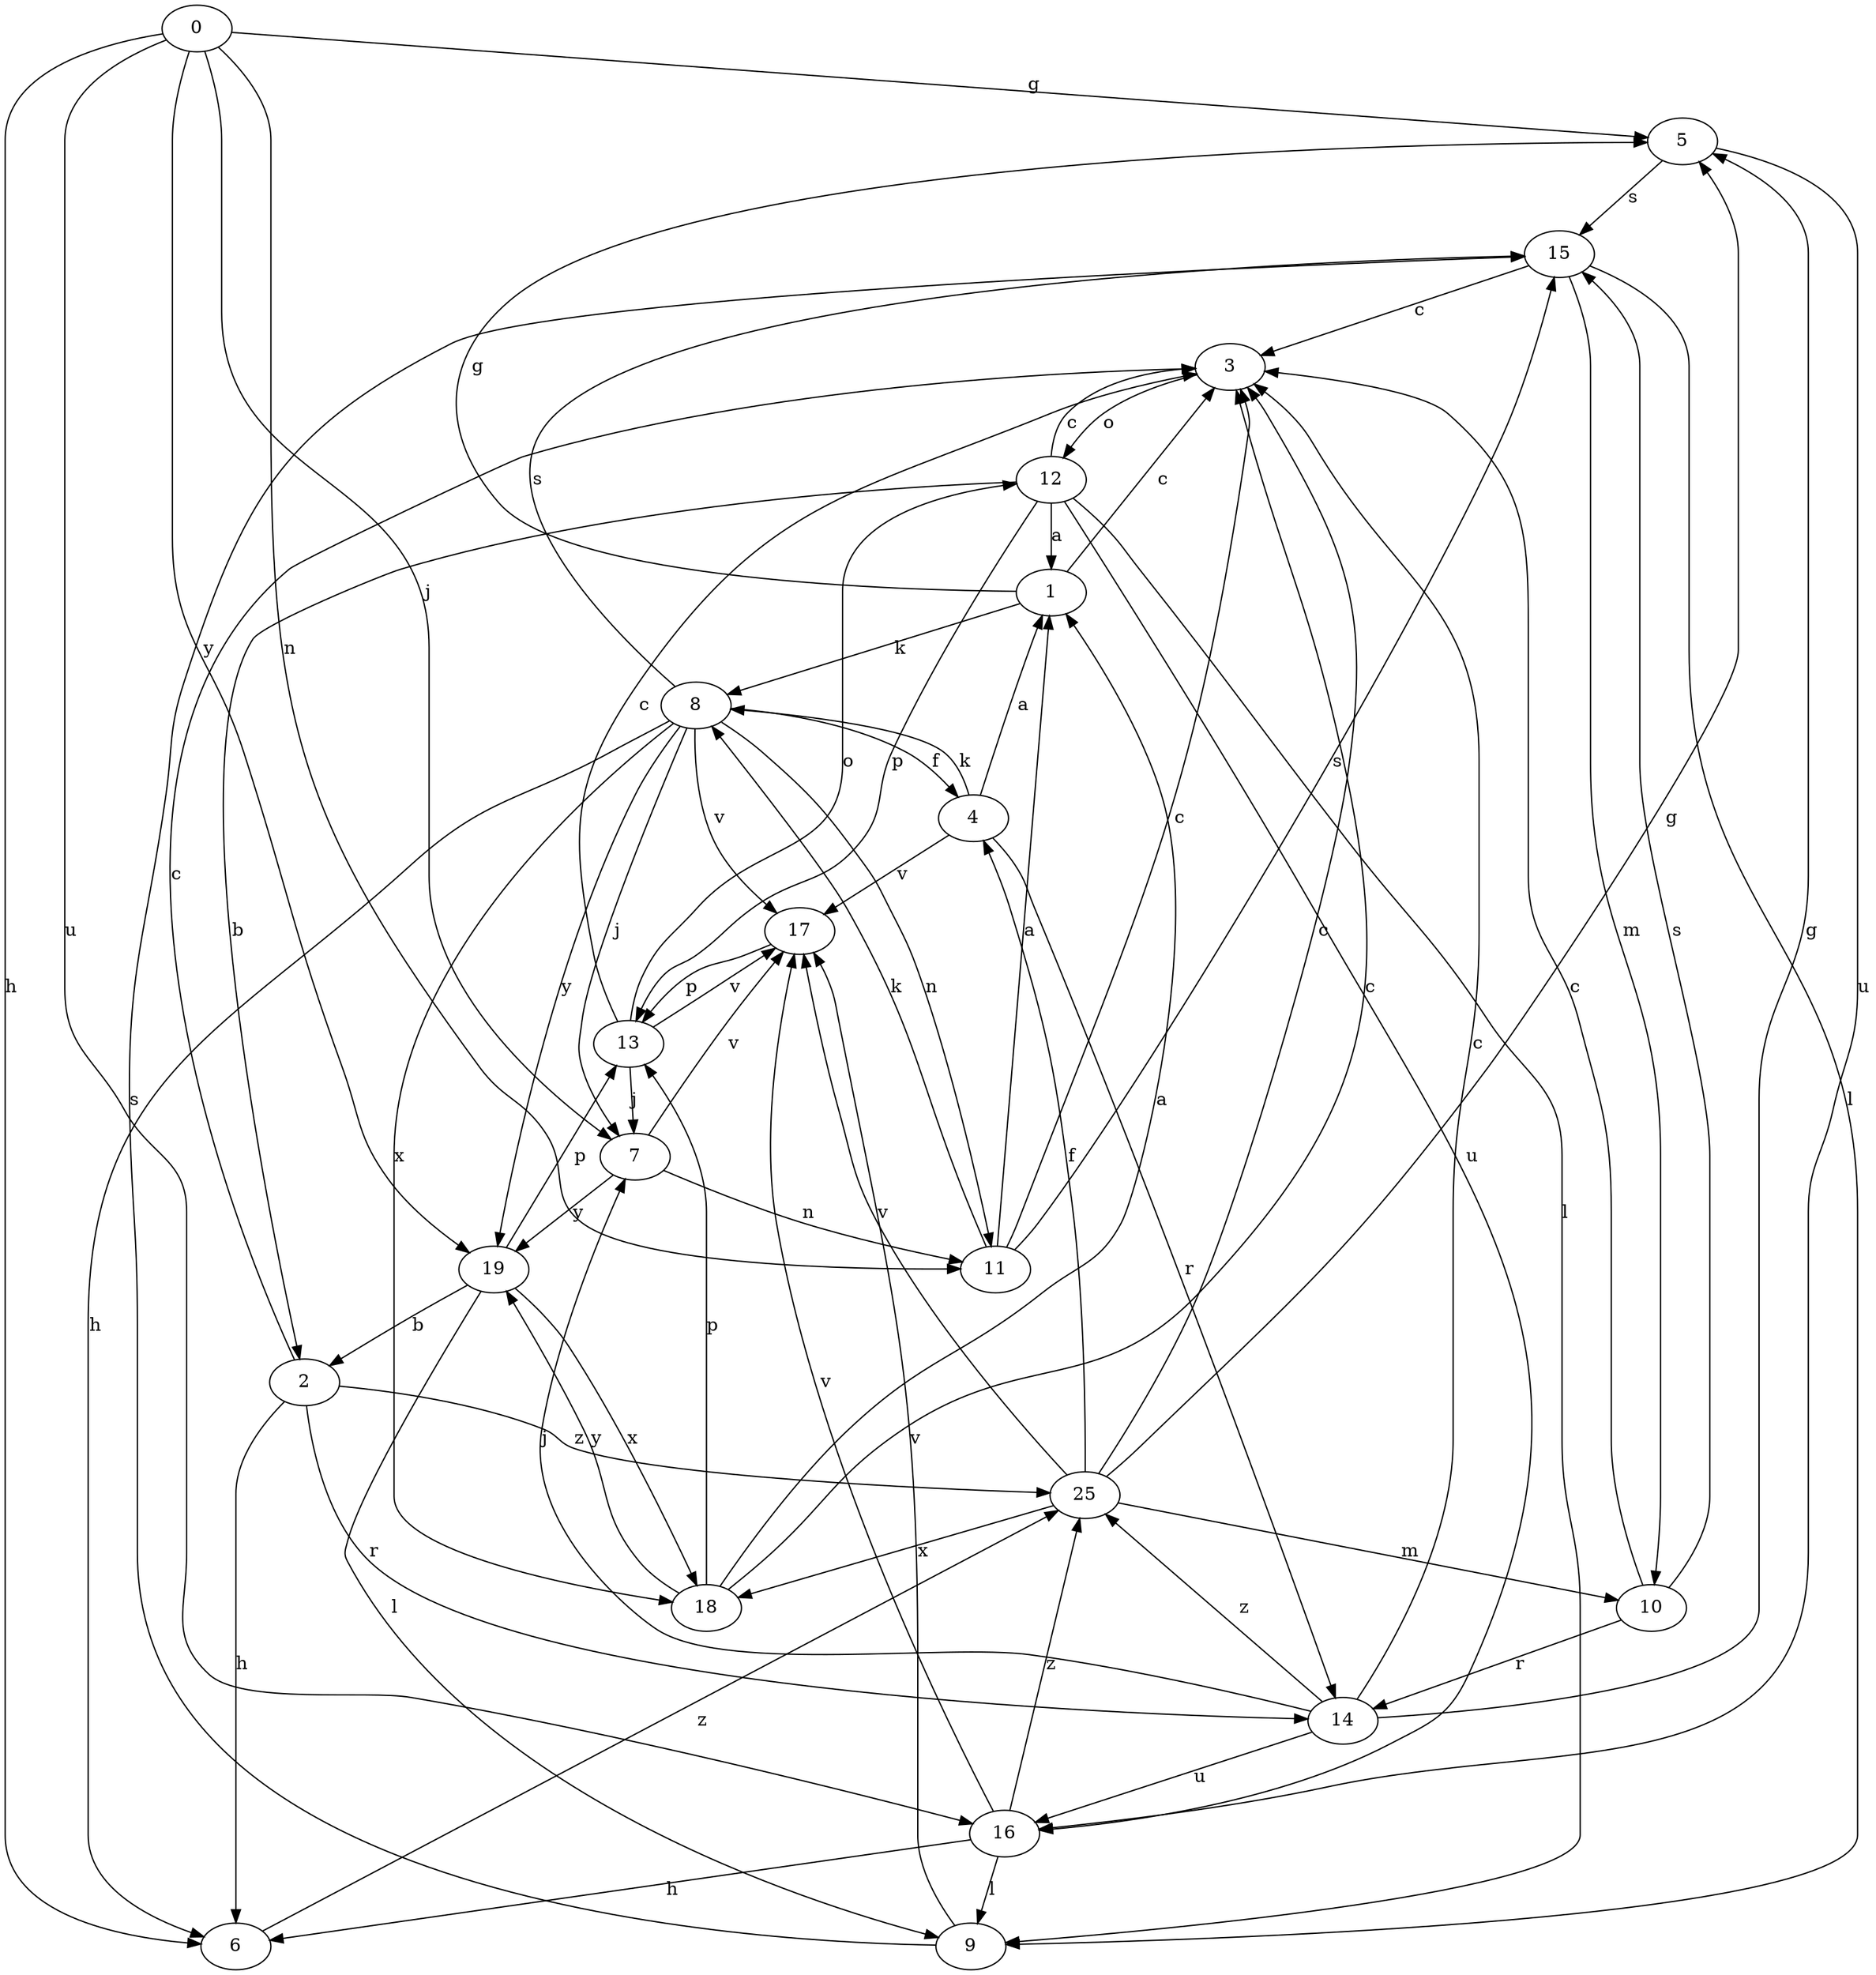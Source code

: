 strict digraph  {
0;
1;
2;
3;
4;
5;
6;
7;
8;
9;
10;
11;
12;
13;
14;
15;
16;
17;
18;
19;
25;
0 -> 5  [label=g];
0 -> 6  [label=h];
0 -> 7  [label=j];
0 -> 11  [label=n];
0 -> 16  [label=u];
0 -> 19  [label=y];
1 -> 3  [label=c];
1 -> 5  [label=g];
1 -> 8  [label=k];
2 -> 3  [label=c];
2 -> 6  [label=h];
2 -> 14  [label=r];
2 -> 25  [label=z];
3 -> 12  [label=o];
4 -> 1  [label=a];
4 -> 8  [label=k];
4 -> 14  [label=r];
4 -> 17  [label=v];
5 -> 15  [label=s];
5 -> 16  [label=u];
6 -> 25  [label=z];
7 -> 11  [label=n];
7 -> 17  [label=v];
7 -> 19  [label=y];
8 -> 4  [label=f];
8 -> 6  [label=h];
8 -> 7  [label=j];
8 -> 11  [label=n];
8 -> 15  [label=s];
8 -> 17  [label=v];
8 -> 18  [label=x];
8 -> 19  [label=y];
9 -> 15  [label=s];
9 -> 17  [label=v];
10 -> 3  [label=c];
10 -> 14  [label=r];
10 -> 15  [label=s];
11 -> 1  [label=a];
11 -> 3  [label=c];
11 -> 8  [label=k];
11 -> 15  [label=s];
12 -> 1  [label=a];
12 -> 2  [label=b];
12 -> 3  [label=c];
12 -> 9  [label=l];
12 -> 13  [label=p];
12 -> 16  [label=u];
13 -> 3  [label=c];
13 -> 7  [label=j];
13 -> 12  [label=o];
13 -> 17  [label=v];
14 -> 3  [label=c];
14 -> 5  [label=g];
14 -> 7  [label=j];
14 -> 16  [label=u];
14 -> 25  [label=z];
15 -> 3  [label=c];
15 -> 9  [label=l];
15 -> 10  [label=m];
16 -> 6  [label=h];
16 -> 9  [label=l];
16 -> 17  [label=v];
16 -> 25  [label=z];
17 -> 13  [label=p];
18 -> 1  [label=a];
18 -> 3  [label=c];
18 -> 13  [label=p];
18 -> 19  [label=y];
19 -> 2  [label=b];
19 -> 9  [label=l];
19 -> 13  [label=p];
19 -> 18  [label=x];
25 -> 3  [label=c];
25 -> 4  [label=f];
25 -> 5  [label=g];
25 -> 10  [label=m];
25 -> 17  [label=v];
25 -> 18  [label=x];
}
